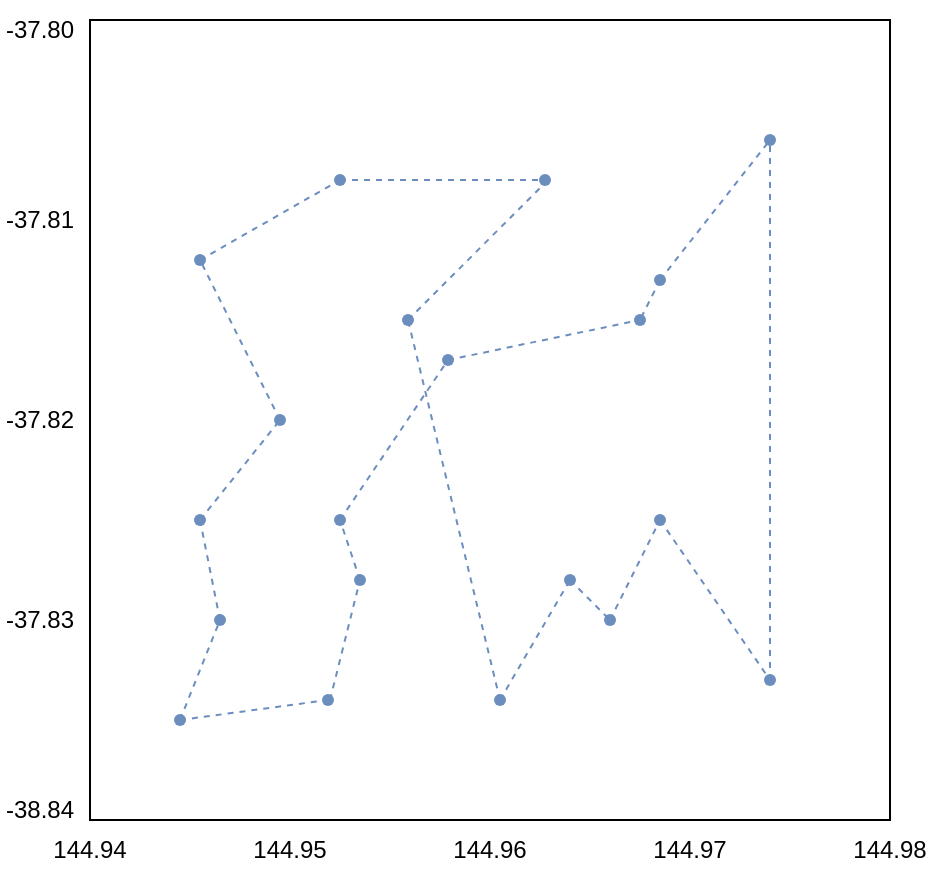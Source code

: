 <mxfile version="15.9.1" type="github">
  <diagram id="h1I-jIf15oPsMgG-KGj4" name="Page-1">
    <mxGraphModel dx="946" dy="645" grid="1" gridSize="10" guides="1" tooltips="1" connect="1" arrows="1" fold="1" page="1" pageScale="1" pageWidth="827" pageHeight="1169" math="0" shadow="0">
      <root>
        <mxCell id="0" />
        <mxCell id="1" parent="0" />
        <mxCell id="gv34mnI8brFqdIba_EGr-15" value="" style="group" vertex="1" connectable="0" parent="1">
          <mxGeometry x="190" y="390" width="465" height="440" as="geometry" />
        </mxCell>
        <mxCell id="gv34mnI8brFqdIba_EGr-3" value="" style="whiteSpace=wrap;html=1;aspect=fixed;strokeColor=#000000;fillColor=none;" vertex="1" parent="gv34mnI8brFqdIba_EGr-15">
          <mxGeometry x="45" y="10" width="400" height="400" as="geometry" />
        </mxCell>
        <mxCell id="gv34mnI8brFqdIba_EGr-4" value="-38.84" style="text;html=1;strokeColor=none;fillColor=none;align=center;verticalAlign=middle;whiteSpace=wrap;rounded=0;" vertex="1" parent="gv34mnI8brFqdIba_EGr-15">
          <mxGeometry y="390" width="40" height="30" as="geometry" />
        </mxCell>
        <mxCell id="gv34mnI8brFqdIba_EGr-5" value="-37.80" style="text;html=1;strokeColor=none;fillColor=none;align=center;verticalAlign=middle;whiteSpace=wrap;rounded=0;" vertex="1" parent="gv34mnI8brFqdIba_EGr-15">
          <mxGeometry width="40" height="30" as="geometry" />
        </mxCell>
        <mxCell id="gv34mnI8brFqdIba_EGr-6" value="-37.81" style="text;html=1;strokeColor=none;fillColor=none;align=center;verticalAlign=middle;whiteSpace=wrap;rounded=0;" vertex="1" parent="gv34mnI8brFqdIba_EGr-15">
          <mxGeometry y="100" width="40" height="20" as="geometry" />
        </mxCell>
        <mxCell id="gv34mnI8brFqdIba_EGr-7" value="-37.82" style="text;html=1;strokeColor=none;fillColor=none;align=center;verticalAlign=middle;whiteSpace=wrap;rounded=0;" vertex="1" parent="gv34mnI8brFqdIba_EGr-15">
          <mxGeometry y="200" width="40" height="20" as="geometry" />
        </mxCell>
        <mxCell id="gv34mnI8brFqdIba_EGr-8" value="-37.83" style="text;html=1;strokeColor=none;fillColor=none;align=center;verticalAlign=middle;whiteSpace=wrap;rounded=0;" vertex="1" parent="gv34mnI8brFqdIba_EGr-15">
          <mxGeometry y="300" width="40" height="20" as="geometry" />
        </mxCell>
        <mxCell id="gv34mnI8brFqdIba_EGr-9" value="144.94" style="text;html=1;strokeColor=none;fillColor=none;align=center;verticalAlign=middle;whiteSpace=wrap;rounded=0;" vertex="1" parent="gv34mnI8brFqdIba_EGr-15">
          <mxGeometry x="25" y="410" width="40" height="30" as="geometry" />
        </mxCell>
        <mxCell id="gv34mnI8brFqdIba_EGr-10" value="144.98" style="text;html=1;strokeColor=none;fillColor=none;align=center;verticalAlign=middle;whiteSpace=wrap;rounded=0;" vertex="1" parent="gv34mnI8brFqdIba_EGr-15">
          <mxGeometry x="425" y="410" width="40" height="30" as="geometry" />
        </mxCell>
        <mxCell id="gv34mnI8brFqdIba_EGr-11" value="144.96" style="text;html=1;strokeColor=none;fillColor=none;align=center;verticalAlign=middle;whiteSpace=wrap;rounded=0;" vertex="1" parent="gv34mnI8brFqdIba_EGr-15">
          <mxGeometry x="225" y="410" width="40" height="30" as="geometry" />
        </mxCell>
        <mxCell id="gv34mnI8brFqdIba_EGr-12" value="144.95" style="text;html=1;strokeColor=none;fillColor=none;align=center;verticalAlign=middle;whiteSpace=wrap;rounded=0;" vertex="1" parent="gv34mnI8brFqdIba_EGr-15">
          <mxGeometry x="125" y="410" width="40" height="30" as="geometry" />
        </mxCell>
        <mxCell id="gv34mnI8brFqdIba_EGr-13" value="144.97" style="text;html=1;strokeColor=none;fillColor=none;align=center;verticalAlign=middle;whiteSpace=wrap;rounded=0;" vertex="1" parent="gv34mnI8brFqdIba_EGr-15">
          <mxGeometry x="325" y="410" width="40" height="30" as="geometry" />
        </mxCell>
        <mxCell id="gv34mnI8brFqdIba_EGr-14" value="" style="shape=waypoint;sketch=0;fillStyle=solid;size=6;pointerEvents=1;points=[];fillColor=#dae8fc;resizable=0;rotatable=0;perimeter=centerPerimeter;snapToPoint=1;strokeColor=#6c8ebf;" vertex="1" parent="gv34mnI8brFqdIba_EGr-15">
          <mxGeometry x="150" y="70" width="40" height="40" as="geometry" />
        </mxCell>
        <mxCell id="gv34mnI8brFqdIba_EGr-17" value="" style="shape=waypoint;sketch=0;fillStyle=solid;size=6;pointerEvents=1;points=[];fillColor=#dae8fc;resizable=0;rotatable=0;perimeter=centerPerimeter;snapToPoint=1;strokeColor=#6c8ebf;" vertex="1" parent="gv34mnI8brFqdIba_EGr-15">
          <mxGeometry x="310" y="120" width="40" height="40" as="geometry" />
        </mxCell>
        <mxCell id="gv34mnI8brFqdIba_EGr-20" value="" style="shape=waypoint;sketch=0;fillStyle=solid;size=6;pointerEvents=1;points=[];fillColor=#dae8fc;resizable=0;rotatable=0;perimeter=centerPerimeter;snapToPoint=1;strokeColor=#6c8ebf;" vertex="1" parent="gv34mnI8brFqdIba_EGr-15">
          <mxGeometry x="310" y="240" width="40" height="40" as="geometry" />
        </mxCell>
        <mxCell id="gv34mnI8brFqdIba_EGr-22" value="" style="shape=waypoint;sketch=0;fillStyle=solid;size=6;pointerEvents=1;points=[];fillColor=#dae8fc;resizable=0;rotatable=0;perimeter=centerPerimeter;snapToPoint=1;strokeColor=#6c8ebf;" vertex="1" parent="gv34mnI8brFqdIba_EGr-15">
          <mxGeometry x="285" y="290" width="40" height="40" as="geometry" />
        </mxCell>
        <mxCell id="gv34mnI8brFqdIba_EGr-28" value="" style="shape=waypoint;sketch=0;fillStyle=solid;size=6;pointerEvents=1;points=[];fillColor=#dae8fc;resizable=0;rotatable=0;perimeter=centerPerimeter;snapToPoint=1;strokeColor=#6c8ebf;" vertex="1" parent="gv34mnI8brFqdIba_EGr-15">
          <mxGeometry x="120" y="190" width="40" height="40" as="geometry" />
        </mxCell>
        <mxCell id="gv34mnI8brFqdIba_EGr-27" value="" style="shape=waypoint;sketch=0;fillStyle=solid;size=6;pointerEvents=1;points=[];fillColor=#dae8fc;resizable=0;rotatable=0;perimeter=centerPerimeter;snapToPoint=1;strokeColor=#6c8ebf;" vertex="1" parent="gv34mnI8brFqdIba_EGr-15">
          <mxGeometry x="204" y="160" width="40" height="40" as="geometry" />
        </mxCell>
        <mxCell id="gv34mnI8brFqdIba_EGr-26" value="" style="shape=waypoint;sketch=0;fillStyle=solid;size=6;pointerEvents=1;points=[];fillColor=#dae8fc;resizable=0;rotatable=0;perimeter=centerPerimeter;snapToPoint=1;strokeColor=#6c8ebf;" vertex="1" parent="gv34mnI8brFqdIba_EGr-15">
          <mxGeometry x="90" y="290" width="40" height="40" as="geometry" />
        </mxCell>
        <mxCell id="gv34mnI8brFqdIba_EGr-29" value="" style="shape=waypoint;sketch=0;fillStyle=solid;size=6;pointerEvents=1;points=[];fillColor=#dae8fc;resizable=0;rotatable=0;perimeter=centerPerimeter;snapToPoint=1;strokeColor=#6c8ebf;" vertex="1" parent="gv34mnI8brFqdIba_EGr-15">
          <mxGeometry x="160" y="270" width="40" height="40" as="geometry" />
        </mxCell>
        <mxCell id="gv34mnI8brFqdIba_EGr-32" value="" style="shape=waypoint;sketch=0;fillStyle=solid;size=6;pointerEvents=1;points=[];fillColor=#dae8fc;resizable=0;rotatable=0;perimeter=centerPerimeter;snapToPoint=1;strokeColor=#6c8ebf;" vertex="1" parent="gv34mnI8brFqdIba_EGr-15">
          <mxGeometry x="80" y="110" width="40" height="40" as="geometry" />
        </mxCell>
        <mxCell id="gv34mnI8brFqdIba_EGr-31" value="" style="shape=waypoint;sketch=0;fillStyle=solid;size=6;pointerEvents=1;points=[];fillColor=#dae8fc;resizable=0;rotatable=0;perimeter=centerPerimeter;snapToPoint=1;strokeColor=#6c8ebf;" vertex="1" parent="gv34mnI8brFqdIba_EGr-15">
          <mxGeometry x="252.5" y="70" width="40" height="40" as="geometry" />
        </mxCell>
        <mxCell id="gv34mnI8brFqdIba_EGr-30" value="" style="shape=waypoint;sketch=0;fillStyle=solid;size=6;pointerEvents=1;points=[];fillColor=#dae8fc;resizable=0;rotatable=0;perimeter=centerPerimeter;snapToPoint=1;strokeColor=#6c8ebf;" vertex="1" parent="gv34mnI8brFqdIba_EGr-15">
          <mxGeometry x="265" y="270" width="40" height="40" as="geometry" />
        </mxCell>
        <mxCell id="gv34mnI8brFqdIba_EGr-25" value="" style="shape=waypoint;sketch=0;fillStyle=solid;size=6;pointerEvents=1;points=[];fillColor=#dae8fc;resizable=0;rotatable=0;perimeter=centerPerimeter;snapToPoint=1;strokeColor=#6c8ebf;" vertex="1" parent="gv34mnI8brFqdIba_EGr-15">
          <mxGeometry x="144" y="330" width="40" height="40" as="geometry" />
        </mxCell>
        <mxCell id="gv34mnI8brFqdIba_EGr-33" value="" style="shape=waypoint;sketch=0;fillStyle=solid;size=6;pointerEvents=1;points=[];fillColor=#dae8fc;resizable=0;rotatable=0;perimeter=centerPerimeter;snapToPoint=1;strokeColor=#6c8ebf;" vertex="1" parent="gv34mnI8brFqdIba_EGr-15">
          <mxGeometry x="365" y="50" width="40" height="40" as="geometry" />
        </mxCell>
        <mxCell id="gv34mnI8brFqdIba_EGr-34" value="" style="shape=waypoint;sketch=0;fillStyle=solid;size=6;pointerEvents=1;points=[];fillColor=#dae8fc;resizable=0;rotatable=0;perimeter=centerPerimeter;snapToPoint=1;strokeColor=#6c8ebf;" vertex="1" parent="gv34mnI8brFqdIba_EGr-15">
          <mxGeometry x="184" y="140" width="40" height="40" as="geometry" />
        </mxCell>
        <mxCell id="gv34mnI8brFqdIba_EGr-35" value="" style="shape=waypoint;sketch=0;fillStyle=solid;size=6;pointerEvents=1;points=[];fillColor=#dae8fc;resizable=0;rotatable=0;perimeter=centerPerimeter;snapToPoint=1;strokeColor=#6c8ebf;" vertex="1" parent="gv34mnI8brFqdIba_EGr-15">
          <mxGeometry x="230" y="330" width="40" height="40" as="geometry" />
        </mxCell>
        <mxCell id="gv34mnI8brFqdIba_EGr-38" value="" style="endArrow=none;dashed=1;html=1;rounded=0;entryX=0.6;entryY=0.525;entryDx=0;entryDy=0;entryPerimeter=0;fillColor=#dae8fc;strokeColor=#6c8ebf;" edge="1" parent="gv34mnI8brFqdIba_EGr-15" source="gv34mnI8brFqdIba_EGr-28" target="gv34mnI8brFqdIba_EGr-32">
          <mxGeometry width="50" height="50" relative="1" as="geometry">
            <mxPoint x="45" y="180" as="sourcePoint" />
            <mxPoint x="95" y="130" as="targetPoint" />
          </mxGeometry>
        </mxCell>
        <mxCell id="gv34mnI8brFqdIba_EGr-43" value="" style="shape=waypoint;sketch=0;fillStyle=solid;size=6;pointerEvents=1;points=[];fillColor=#dae8fc;resizable=0;rotatable=0;perimeter=centerPerimeter;snapToPoint=1;strokeColor=#6c8ebf;" vertex="1" parent="gv34mnI8brFqdIba_EGr-15">
          <mxGeometry x="80" y="240" width="40" height="40" as="geometry" />
        </mxCell>
        <mxCell id="gv34mnI8brFqdIba_EGr-42" value="" style="shape=waypoint;sketch=0;fillStyle=solid;size=6;pointerEvents=1;points=[];fillColor=#dae8fc;resizable=0;rotatable=0;perimeter=centerPerimeter;snapToPoint=1;strokeColor=#6c8ebf;" vertex="1" parent="gv34mnI8brFqdIba_EGr-15">
          <mxGeometry x="365" y="320" width="40" height="40" as="geometry" />
        </mxCell>
        <mxCell id="gv34mnI8brFqdIba_EGr-41" value="" style="shape=waypoint;sketch=0;fillStyle=solid;size=6;pointerEvents=1;points=[];fillColor=#dae8fc;resizable=0;rotatable=0;perimeter=centerPerimeter;snapToPoint=1;strokeColor=#6c8ebf;" vertex="1" parent="gv34mnI8brFqdIba_EGr-15">
          <mxGeometry x="150" y="240" width="40" height="40" as="geometry" />
        </mxCell>
        <mxCell id="gv34mnI8brFqdIba_EGr-40" value="" style="shape=waypoint;sketch=0;fillStyle=solid;size=6;pointerEvents=1;points=[];fillColor=#dae8fc;resizable=0;rotatable=0;perimeter=centerPerimeter;snapToPoint=1;strokeColor=#6c8ebf;" vertex="1" parent="gv34mnI8brFqdIba_EGr-15">
          <mxGeometry x="70" y="340" width="40" height="40" as="geometry" />
        </mxCell>
        <mxCell id="gv34mnI8brFqdIba_EGr-39" value="" style="shape=waypoint;sketch=0;fillStyle=solid;size=6;pointerEvents=1;points=[];fillColor=#dae8fc;resizable=0;rotatable=0;perimeter=centerPerimeter;snapToPoint=1;strokeColor=#6c8ebf;" vertex="1" parent="gv34mnI8brFqdIba_EGr-15">
          <mxGeometry x="300" y="140" width="40" height="40" as="geometry" />
        </mxCell>
        <mxCell id="gv34mnI8brFqdIba_EGr-44" value="" style="endArrow=none;dashed=1;html=1;rounded=0;entryX=0.65;entryY=0.45;entryDx=0;entryDy=0;entryPerimeter=0;fillColor=#dae8fc;strokeColor=#6c8ebf;" edge="1" parent="gv34mnI8brFqdIba_EGr-15" source="gv34mnI8brFqdIba_EGr-43" target="gv34mnI8brFqdIba_EGr-28">
          <mxGeometry width="50" height="50" relative="1" as="geometry">
            <mxPoint x="90" y="260" as="sourcePoint" />
            <mxPoint x="140" y="210" as="targetPoint" />
          </mxGeometry>
        </mxCell>
        <mxCell id="gv34mnI8brFqdIba_EGr-45" value="" style="endArrow=none;dashed=1;html=1;rounded=0;entryX=0.65;entryY=0.525;entryDx=0;entryDy=0;entryPerimeter=0;exitX=0.425;exitY=0.375;exitDx=0;exitDy=0;exitPerimeter=0;fillColor=#dae8fc;strokeColor=#6c8ebf;" edge="1" parent="gv34mnI8brFqdIba_EGr-15" source="gv34mnI8brFqdIba_EGr-26" target="gv34mnI8brFqdIba_EGr-43">
          <mxGeometry width="50" height="50" relative="1" as="geometry">
            <mxPoint x="50" y="310" as="sourcePoint" />
            <mxPoint x="100" y="260" as="targetPoint" />
          </mxGeometry>
        </mxCell>
        <mxCell id="gv34mnI8brFqdIba_EGr-46" value="" style="endArrow=none;dashed=1;html=1;rounded=0;entryX=0.6;entryY=0.375;entryDx=0;entryDy=0;entryPerimeter=0;exitX=0.45;exitY=0.5;exitDx=0;exitDy=0;exitPerimeter=0;fillColor=#dae8fc;strokeColor=#6c8ebf;" edge="1" parent="gv34mnI8brFqdIba_EGr-15" source="gv34mnI8brFqdIba_EGr-40" target="gv34mnI8brFqdIba_EGr-26">
          <mxGeometry width="50" height="50" relative="1" as="geometry">
            <mxPoint x="60" y="370" as="sourcePoint" />
            <mxPoint x="110" y="320" as="targetPoint" />
          </mxGeometry>
        </mxCell>
        <mxCell id="gv34mnI8brFqdIba_EGr-47" value="" style="endArrow=none;dashed=1;html=1;rounded=0;exitX=0.575;exitY=0.525;exitDx=0;exitDy=0;exitPerimeter=0;entryX=0.5;entryY=0.65;entryDx=0;entryDy=0;entryPerimeter=0;fillColor=#dae8fc;strokeColor=#6c8ebf;" edge="1" parent="gv34mnI8brFqdIba_EGr-15" source="gv34mnI8brFqdIba_EGr-40" target="gv34mnI8brFqdIba_EGr-25">
          <mxGeometry width="50" height="50" relative="1" as="geometry">
            <mxPoint x="110" y="370" as="sourcePoint" />
            <mxPoint x="160" y="320" as="targetPoint" />
          </mxGeometry>
        </mxCell>
        <mxCell id="gv34mnI8brFqdIba_EGr-48" value="" style="endArrow=none;dashed=1;html=1;rounded=0;fillColor=#dae8fc;strokeColor=#6c8ebf;" edge="1" parent="gv34mnI8brFqdIba_EGr-15" target="gv34mnI8brFqdIba_EGr-29">
          <mxGeometry width="50" height="50" relative="1" as="geometry">
            <mxPoint x="165" y="350" as="sourcePoint" />
            <mxPoint x="215" y="300" as="targetPoint" />
          </mxGeometry>
        </mxCell>
        <mxCell id="gv34mnI8brFqdIba_EGr-49" value="" style="endArrow=none;dashed=1;html=1;rounded=0;entryX=0.6;entryY=0.45;entryDx=0;entryDy=0;entryPerimeter=0;exitX=0.575;exitY=0.5;exitDx=0;exitDy=0;exitPerimeter=0;fillColor=#dae8fc;strokeColor=#6c8ebf;" edge="1" parent="gv34mnI8brFqdIba_EGr-15" source="gv34mnI8brFqdIba_EGr-29" target="gv34mnI8brFqdIba_EGr-41">
          <mxGeometry width="50" height="50" relative="1" as="geometry">
            <mxPoint x="180" y="290" as="sourcePoint" />
            <mxPoint x="230" y="240" as="targetPoint" />
          </mxGeometry>
        </mxCell>
        <mxCell id="gv34mnI8brFqdIba_EGr-51" value="" style="endArrow=none;dashed=1;html=1;rounded=0;exitX=0.75;exitY=0.5;exitDx=0;exitDy=0;exitPerimeter=0;entryX=0.575;entryY=0.475;entryDx=0;entryDy=0;entryPerimeter=0;fillColor=#dae8fc;strokeColor=#6c8ebf;" edge="1" parent="gv34mnI8brFqdIba_EGr-15" source="gv34mnI8brFqdIba_EGr-35" target="gv34mnI8brFqdIba_EGr-30">
          <mxGeometry width="50" height="50" relative="1" as="geometry">
            <mxPoint x="247.5" y="350" as="sourcePoint" />
            <mxPoint x="297.5" y="300" as="targetPoint" />
          </mxGeometry>
        </mxCell>
        <mxCell id="gv34mnI8brFqdIba_EGr-52" value="" style="endArrow=none;dashed=1;html=1;rounded=0;exitX=0.4;exitY=0.45;exitDx=0;exitDy=0;exitPerimeter=0;entryX=0.875;entryY=0.5;entryDx=0;entryDy=0;entryPerimeter=0;fillColor=#dae8fc;strokeColor=#6c8ebf;" edge="1" parent="gv34mnI8brFqdIba_EGr-15" source="gv34mnI8brFqdIba_EGr-30" target="gv34mnI8brFqdIba_EGr-22">
          <mxGeometry width="50" height="50" relative="1" as="geometry">
            <mxPoint x="285" y="290" as="sourcePoint" />
            <mxPoint x="335" y="240" as="targetPoint" />
          </mxGeometry>
        </mxCell>
        <mxCell id="gv34mnI8brFqdIba_EGr-53" value="" style="endArrow=none;dashed=1;html=1;rounded=0;entryX=0.45;entryY=0.65;entryDx=0;entryDy=0;entryPerimeter=0;fillColor=#dae8fc;strokeColor=#6c8ebf;" edge="1" parent="gv34mnI8brFqdIba_EGr-15" target="gv34mnI8brFqdIba_EGr-20">
          <mxGeometry width="50" height="50" relative="1" as="geometry">
            <mxPoint x="305" y="310" as="sourcePoint" />
            <mxPoint x="355" y="260" as="targetPoint" />
          </mxGeometry>
        </mxCell>
        <mxCell id="gv34mnI8brFqdIba_EGr-54" value="" style="endArrow=none;dashed=1;html=1;rounded=0;fillColor=#dae8fc;strokeColor=#6c8ebf;" edge="1" parent="gv34mnI8brFqdIba_EGr-15" target="gv34mnI8brFqdIba_EGr-42">
          <mxGeometry width="50" height="50" relative="1" as="geometry">
            <mxPoint x="330" y="260" as="sourcePoint" />
            <mxPoint x="380" y="210" as="targetPoint" />
          </mxGeometry>
        </mxCell>
        <mxCell id="gv34mnI8brFqdIba_EGr-55" value="" style="endArrow=none;dashed=1;html=1;rounded=0;entryX=0.475;entryY=0.4;entryDx=0;entryDy=0;entryPerimeter=0;fillColor=#dae8fc;strokeColor=#6c8ebf;" edge="1" parent="gv34mnI8brFqdIba_EGr-15" target="gv34mnI8brFqdIba_EGr-14">
          <mxGeometry width="50" height="50" relative="1" as="geometry">
            <mxPoint x="100" y="130" as="sourcePoint" />
            <mxPoint x="150" y="80" as="targetPoint" />
          </mxGeometry>
        </mxCell>
        <mxCell id="gv34mnI8brFqdIba_EGr-56" value="" style="endArrow=none;dashed=1;html=1;rounded=0;exitX=0;exitY=0.325;exitDx=0;exitDy=0;exitPerimeter=0;entryX=0.513;entryY=0.4;entryDx=0;entryDy=0;entryPerimeter=0;fillColor=#dae8fc;strokeColor=#6c8ebf;" edge="1" parent="gv34mnI8brFqdIba_EGr-15" source="gv34mnI8brFqdIba_EGr-14" target="gv34mnI8brFqdIba_EGr-31">
          <mxGeometry width="50" height="50" relative="1" as="geometry">
            <mxPoint x="174" y="90" as="sourcePoint" />
            <mxPoint x="224" y="40" as="targetPoint" />
          </mxGeometry>
        </mxCell>
        <mxCell id="gv34mnI8brFqdIba_EGr-57" value="" style="endArrow=none;dashed=1;html=1;rounded=0;exitX=0.525;exitY=0.45;exitDx=0;exitDy=0;exitPerimeter=0;fillColor=#dae8fc;strokeColor=#6c8ebf;" edge="1" parent="gv34mnI8brFqdIba_EGr-15" source="gv34mnI8brFqdIba_EGr-34">
          <mxGeometry width="50" height="50" relative="1" as="geometry">
            <mxPoint x="224" y="140" as="sourcePoint" />
            <mxPoint x="274" y="90" as="targetPoint" />
          </mxGeometry>
        </mxCell>
        <mxCell id="gv34mnI8brFqdIba_EGr-59" value="" style="endArrow=none;dashed=1;html=1;rounded=0;exitX=0.625;exitY=0.6;exitDx=0;exitDy=0;exitPerimeter=0;fillColor=#dae8fc;strokeColor=#6c8ebf;" edge="1" parent="gv34mnI8brFqdIba_EGr-15" source="gv34mnI8brFqdIba_EGr-27" target="gv34mnI8brFqdIba_EGr-39">
          <mxGeometry width="50" height="50" relative="1" as="geometry">
            <mxPoint x="260" y="210" as="sourcePoint" />
            <mxPoint x="310" y="160" as="targetPoint" />
          </mxGeometry>
        </mxCell>
        <mxCell id="gv34mnI8brFqdIba_EGr-61" value="" style="endArrow=none;dashed=1;html=1;rounded=0;fillColor=#dae8fc;strokeColor=#6c8ebf;" edge="1" parent="gv34mnI8brFqdIba_EGr-15" source="gv34mnI8brFqdIba_EGr-17" target="gv34mnI8brFqdIba_EGr-39">
          <mxGeometry width="50" height="50" relative="1" as="geometry">
            <mxPoint x="260" y="210" as="sourcePoint" />
            <mxPoint x="310" y="160" as="targetPoint" />
          </mxGeometry>
        </mxCell>
        <mxCell id="gv34mnI8brFqdIba_EGr-62" value="" style="endArrow=none;dashed=1;html=1;rounded=0;exitX=0.65;exitY=0.4;exitDx=0;exitDy=0;exitPerimeter=0;entryX=0.55;entryY=0.575;entryDx=0;entryDy=0;entryPerimeter=0;fillColor=#dae8fc;strokeColor=#6c8ebf;" edge="1" parent="gv34mnI8brFqdIba_EGr-15" source="gv34mnI8brFqdIba_EGr-17" target="gv34mnI8brFqdIba_EGr-33">
          <mxGeometry width="50" height="50" relative="1" as="geometry">
            <mxPoint x="330" y="135" as="sourcePoint" />
            <mxPoint x="380" y="85" as="targetPoint" />
          </mxGeometry>
        </mxCell>
        <mxCell id="gv34mnI8brFqdIba_EGr-64" value="" style="endArrow=none;dashed=1;html=1;rounded=0;entryX=0.475;entryY=0.6;entryDx=0;entryDy=0;entryPerimeter=0;fillColor=#dae8fc;strokeColor=#6c8ebf;" edge="1" parent="gv34mnI8brFqdIba_EGr-15" source="gv34mnI8brFqdIba_EGr-35" target="gv34mnI8brFqdIba_EGr-34">
          <mxGeometry width="50" height="50" relative="1" as="geometry">
            <mxPoint x="155" y="210" as="sourcePoint" />
            <mxPoint x="205" y="160" as="targetPoint" />
          </mxGeometry>
        </mxCell>
        <mxCell id="gv34mnI8brFqdIba_EGr-66" value="" style="endArrow=none;dashed=1;html=1;rounded=0;entryX=0.55;entryY=0.575;entryDx=0;entryDy=0;entryPerimeter=0;exitX=0.625;exitY=0.525;exitDx=0;exitDy=0;exitPerimeter=0;fillColor=#dae8fc;strokeColor=#6c8ebf;" edge="1" parent="gv34mnI8brFqdIba_EGr-15" source="gv34mnI8brFqdIba_EGr-41" target="gv34mnI8brFqdIba_EGr-27">
          <mxGeometry width="50" height="50" relative="1" as="geometry">
            <mxPoint x="175" y="230" as="sourcePoint" />
            <mxPoint x="225" y="180" as="targetPoint" />
          </mxGeometry>
        </mxCell>
        <mxCell id="gv34mnI8brFqdIba_EGr-63" value="" style="endArrow=none;dashed=1;html=1;rounded=0;fillColor=#dae8fc;strokeColor=#6c8ebf;exitX=0.575;exitY=0.525;exitDx=0;exitDy=0;exitPerimeter=0;" edge="1" parent="gv34mnI8brFqdIba_EGr-15" source="gv34mnI8brFqdIba_EGr-42" target="gv34mnI8brFqdIba_EGr-33">
          <mxGeometry width="50" height="50" relative="1" as="geometry">
            <mxPoint x="385" y="330" as="sourcePoint" />
            <mxPoint x="310" y="160" as="targetPoint" />
          </mxGeometry>
        </mxCell>
      </root>
    </mxGraphModel>
  </diagram>
</mxfile>
